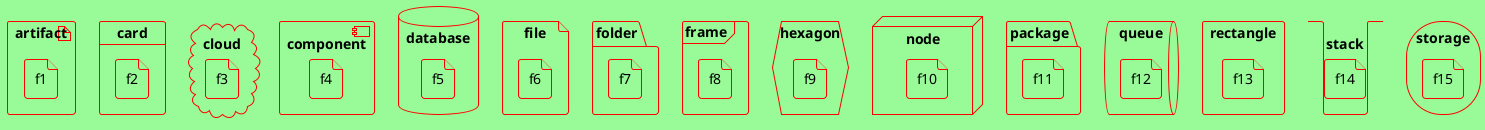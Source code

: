 @startuml
<style>
componentDiagram {
BackGroundColor palegreen
LineThickness 1
LineColor red
}
</style>
artifact e1 as "artifact" {
file f1
}
card e2 as "card" {
file f2
}
cloud e3 as "cloud" {
file f3
}
component e4 as "component" {
file f4
}
database e5 as "database" {
file f5
}
file e6 as "file" {
file f6
}
folder e7 as "folder" {
file f7
}
frame e8 as "frame" {
file f8
}
hexagon e9 as "hexagon" {
file f9
}
node e10 as "node" {
file f10
}
package e11 as "package" {
file f11
}
queue e12 as "queue" {
file f12
}
rectangle e13 as "rectangle" {
file f13
}
stack e14 as "stack" {
file f14
}
storage e15 as "storage" {
file f15
}
@enduml
